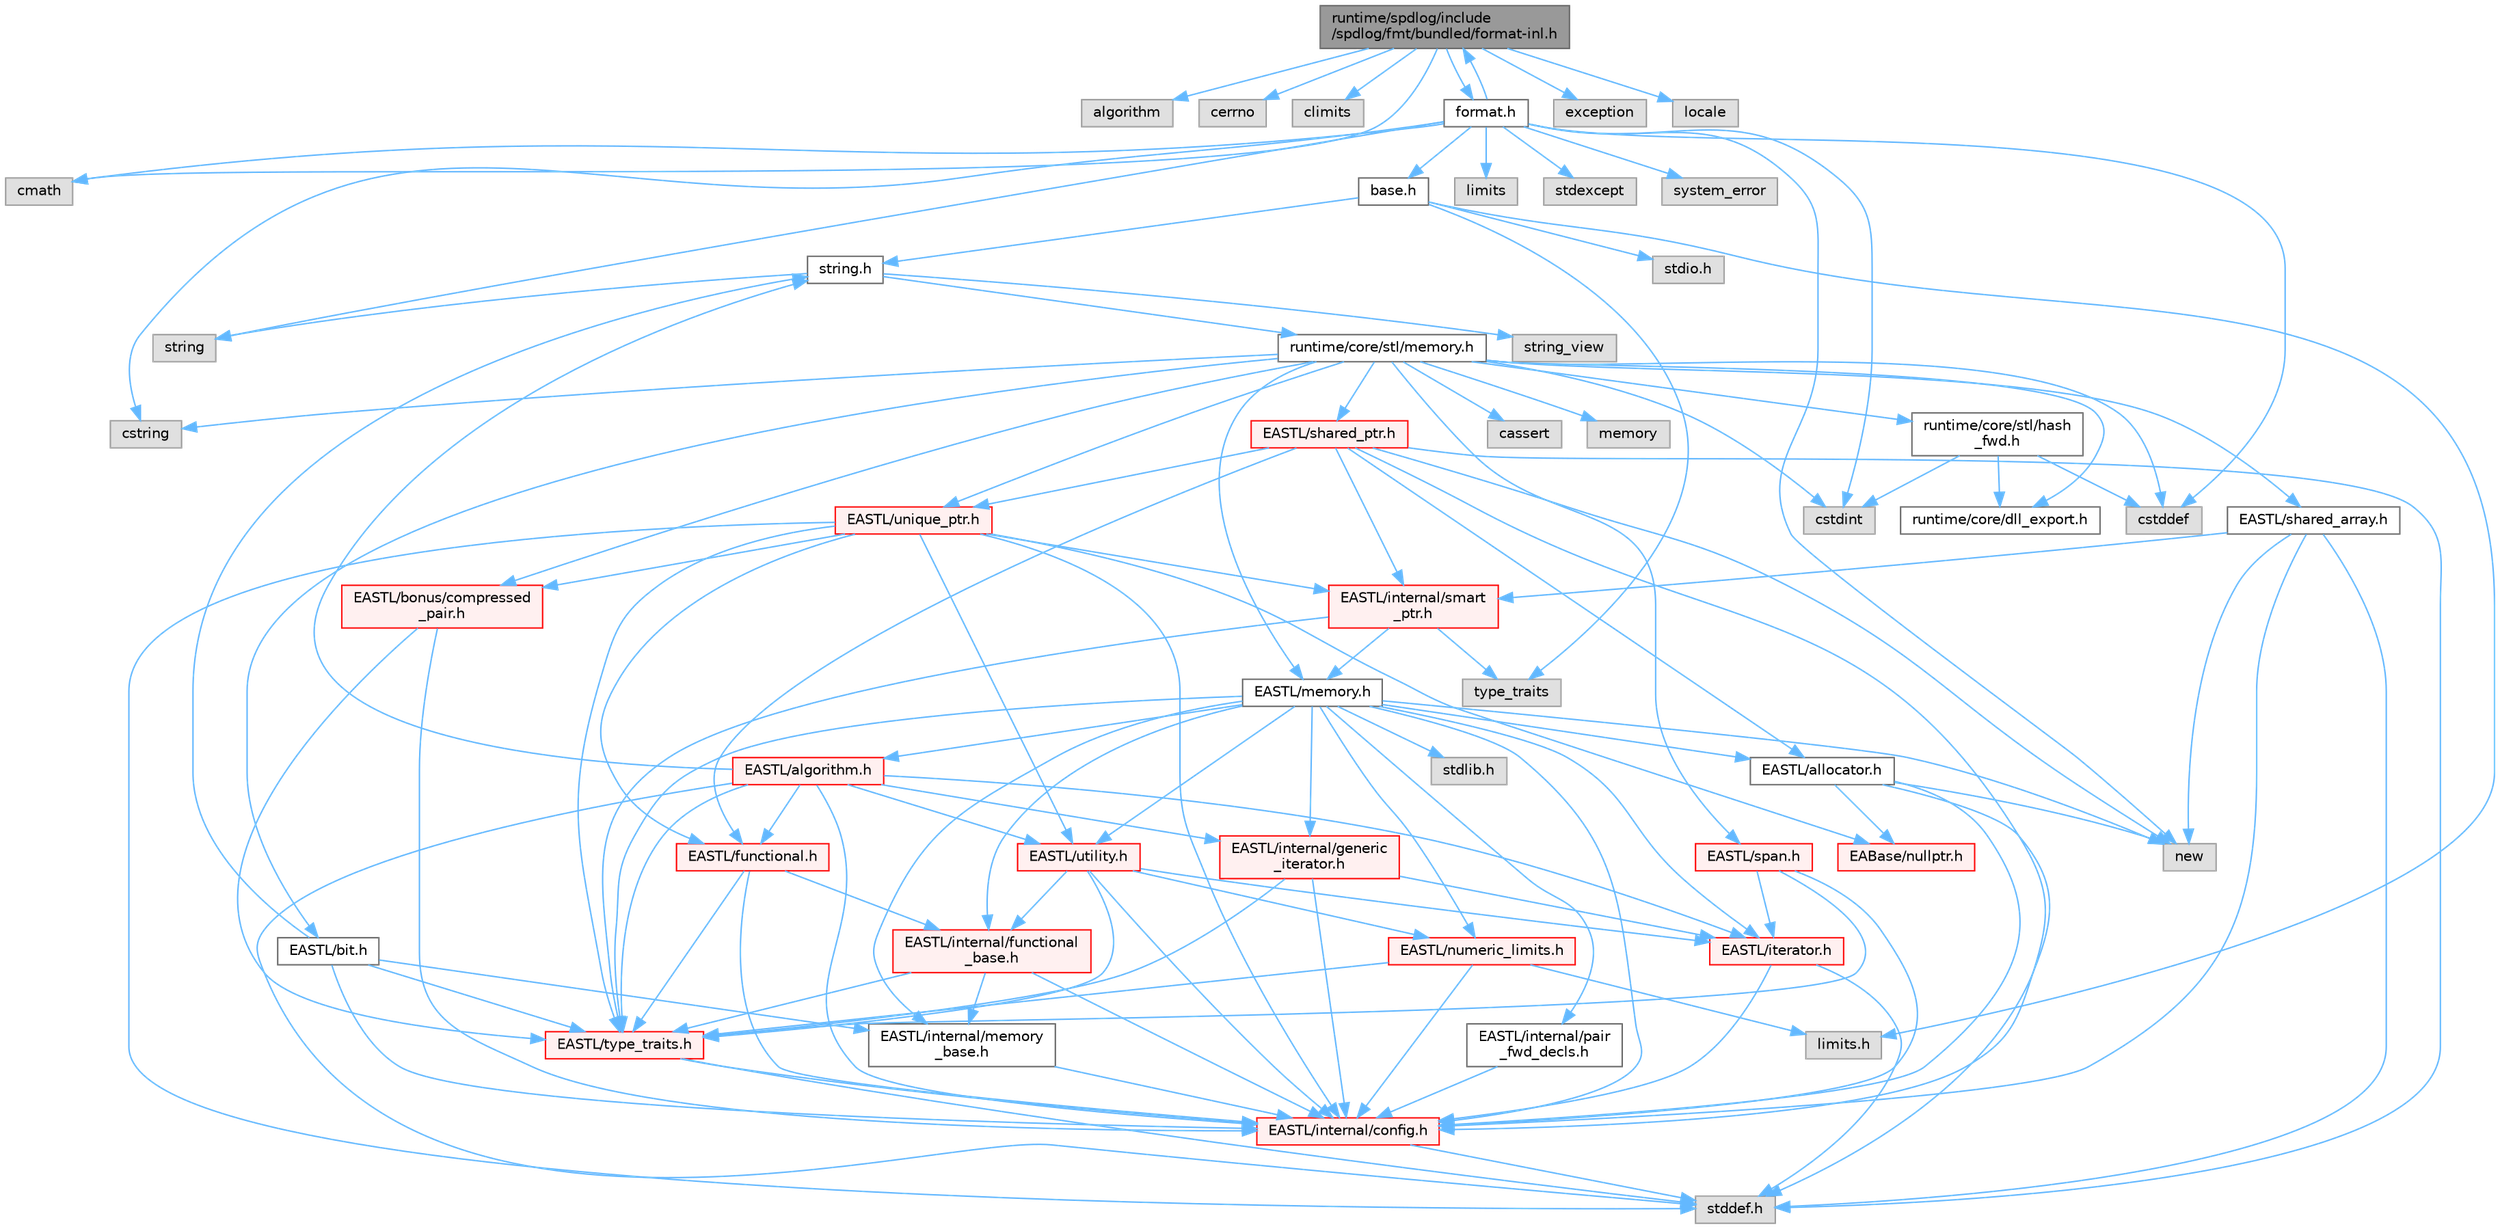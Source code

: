 digraph "runtime/spdlog/include/spdlog/fmt/bundled/format-inl.h"
{
 // LATEX_PDF_SIZE
  bgcolor="transparent";
  edge [fontname=Helvetica,fontsize=10,labelfontname=Helvetica,labelfontsize=10];
  node [fontname=Helvetica,fontsize=10,shape=box,height=0.2,width=0.4];
  Node1 [id="Node000001",label="runtime/spdlog/include\l/spdlog/fmt/bundled/format-inl.h",height=0.2,width=0.4,color="gray40", fillcolor="grey60", style="filled", fontcolor="black",tooltip=" "];
  Node1 -> Node2 [id="edge1_Node000001_Node000002",color="steelblue1",style="solid",tooltip=" "];
  Node2 [id="Node000002",label="algorithm",height=0.2,width=0.4,color="grey60", fillcolor="#E0E0E0", style="filled",tooltip=" "];
  Node1 -> Node3 [id="edge2_Node000001_Node000003",color="steelblue1",style="solid",tooltip=" "];
  Node3 [id="Node000003",label="cerrno",height=0.2,width=0.4,color="grey60", fillcolor="#E0E0E0", style="filled",tooltip=" "];
  Node1 -> Node4 [id="edge3_Node000001_Node000004",color="steelblue1",style="solid",tooltip=" "];
  Node4 [id="Node000004",label="climits",height=0.2,width=0.4,color="grey60", fillcolor="#E0E0E0", style="filled",tooltip=" "];
  Node1 -> Node5 [id="edge4_Node000001_Node000005",color="steelblue1",style="solid",tooltip=" "];
  Node5 [id="Node000005",label="cmath",height=0.2,width=0.4,color="grey60", fillcolor="#E0E0E0", style="filled",tooltip=" "];
  Node1 -> Node6 [id="edge5_Node000001_Node000006",color="steelblue1",style="solid",tooltip=" "];
  Node6 [id="Node000006",label="exception",height=0.2,width=0.4,color="grey60", fillcolor="#E0E0E0", style="filled",tooltip=" "];
  Node1 -> Node7 [id="edge6_Node000001_Node000007",color="steelblue1",style="solid",tooltip=" "];
  Node7 [id="Node000007",label="format.h",height=0.2,width=0.4,color="grey40", fillcolor="white", style="filled",URL="$spdlog_2include_2spdlog_2fmt_2bundled_2format_8h.html",tooltip=" "];
  Node7 -> Node8 [id="edge7_Node000007_Node000008",color="steelblue1",style="solid",tooltip=" "];
  Node8 [id="Node000008",label="base.h",height=0.2,width=0.4,color="grey40", fillcolor="white", style="filled",URL="$base_8h.html",tooltip=" "];
  Node8 -> Node9 [id="edge8_Node000008_Node000009",color="steelblue1",style="solid",tooltip=" "];
  Node9 [id="Node000009",label="limits.h",height=0.2,width=0.4,color="grey60", fillcolor="#E0E0E0", style="filled",tooltip=" "];
  Node8 -> Node10 [id="edge9_Node000008_Node000010",color="steelblue1",style="solid",tooltip=" "];
  Node10 [id="Node000010",label="stdio.h",height=0.2,width=0.4,color="grey60", fillcolor="#E0E0E0", style="filled",tooltip=" "];
  Node8 -> Node11 [id="edge10_Node000008_Node000011",color="steelblue1",style="solid",tooltip=" "];
  Node11 [id="Node000011",label="string.h",height=0.2,width=0.4,color="grey40", fillcolor="white", style="filled",URL="$string_8h.html",tooltip=" "];
  Node11 -> Node12 [id="edge11_Node000011_Node000012",color="steelblue1",style="solid",tooltip=" "];
  Node12 [id="Node000012",label="string",height=0.2,width=0.4,color="grey60", fillcolor="#E0E0E0", style="filled",tooltip=" "];
  Node11 -> Node13 [id="edge12_Node000011_Node000013",color="steelblue1",style="solid",tooltip=" "];
  Node13 [id="Node000013",label="string_view",height=0.2,width=0.4,color="grey60", fillcolor="#E0E0E0", style="filled",tooltip=" "];
  Node11 -> Node14 [id="edge13_Node000011_Node000014",color="steelblue1",style="solid",tooltip=" "];
  Node14 [id="Node000014",label="runtime/core/stl/memory.h",height=0.2,width=0.4,color="grey40", fillcolor="white", style="filled",URL="$core_2stl_2memory_8h.html",tooltip=" "];
  Node14 -> Node15 [id="edge14_Node000014_Node000015",color="steelblue1",style="solid",tooltip=" "];
  Node15 [id="Node000015",label="cstddef",height=0.2,width=0.4,color="grey60", fillcolor="#E0E0E0", style="filled",tooltip=" "];
  Node14 -> Node16 [id="edge15_Node000014_Node000016",color="steelblue1",style="solid",tooltip=" "];
  Node16 [id="Node000016",label="cstdint",height=0.2,width=0.4,color="grey60", fillcolor="#E0E0E0", style="filled",tooltip=" "];
  Node14 -> Node17 [id="edge16_Node000014_Node000017",color="steelblue1",style="solid",tooltip=" "];
  Node17 [id="Node000017",label="cassert",height=0.2,width=0.4,color="grey60", fillcolor="#E0E0E0", style="filled",tooltip=" "];
  Node14 -> Node18 [id="edge17_Node000014_Node000018",color="steelblue1",style="solid",tooltip=" "];
  Node18 [id="Node000018",label="memory",height=0.2,width=0.4,color="grey60", fillcolor="#E0E0E0", style="filled",tooltip=" "];
  Node14 -> Node19 [id="edge18_Node000014_Node000019",color="steelblue1",style="solid",tooltip=" "];
  Node19 [id="Node000019",label="cstring",height=0.2,width=0.4,color="grey60", fillcolor="#E0E0E0", style="filled",tooltip=" "];
  Node14 -> Node20 [id="edge19_Node000014_Node000020",color="steelblue1",style="solid",tooltip=" "];
  Node20 [id="Node000020",label="EASTL/bit.h",height=0.2,width=0.4,color="grey40", fillcolor="white", style="filled",URL="$bit_8h.html",tooltip=" "];
  Node20 -> Node21 [id="edge20_Node000020_Node000021",color="steelblue1",style="solid",tooltip=" "];
  Node21 [id="Node000021",label="EASTL/internal/config.h",height=0.2,width=0.4,color="red", fillcolor="#FFF0F0", style="filled",URL="$config_8h.html",tooltip=" "];
  Node21 -> Node29 [id="edge21_Node000021_Node000029",color="steelblue1",style="solid",tooltip=" "];
  Node29 [id="Node000029",label="stddef.h",height=0.2,width=0.4,color="grey60", fillcolor="#E0E0E0", style="filled",tooltip=" "];
  Node20 -> Node30 [id="edge22_Node000020_Node000030",color="steelblue1",style="solid",tooltip=" "];
  Node30 [id="Node000030",label="EASTL/internal/memory\l_base.h",height=0.2,width=0.4,color="grey40", fillcolor="white", style="filled",URL="$memory__base_8h.html",tooltip=" "];
  Node30 -> Node21 [id="edge23_Node000030_Node000021",color="steelblue1",style="solid",tooltip=" "];
  Node20 -> Node31 [id="edge24_Node000020_Node000031",color="steelblue1",style="solid",tooltip=" "];
  Node31 [id="Node000031",label="EASTL/type_traits.h",height=0.2,width=0.4,color="red", fillcolor="#FFF0F0", style="filled",URL="$_e_a_s_t_l_2include_2_e_a_s_t_l_2type__traits_8h.html",tooltip=" "];
  Node31 -> Node21 [id="edge25_Node000031_Node000021",color="steelblue1",style="solid",tooltip=" "];
  Node31 -> Node29 [id="edge26_Node000031_Node000029",color="steelblue1",style="solid",tooltip=" "];
  Node20 -> Node11 [id="edge27_Node000020_Node000011",color="steelblue1",style="solid",tooltip=" "];
  Node14 -> Node40 [id="edge28_Node000014_Node000040",color="steelblue1",style="solid",tooltip=" "];
  Node40 [id="Node000040",label="EASTL/memory.h",height=0.2,width=0.4,color="grey40", fillcolor="white", style="filled",URL="$_e_a_s_t_l_2include_2_e_a_s_t_l_2memory_8h.html",tooltip=" "];
  Node40 -> Node21 [id="edge29_Node000040_Node000021",color="steelblue1",style="solid",tooltip=" "];
  Node40 -> Node30 [id="edge30_Node000040_Node000030",color="steelblue1",style="solid",tooltip=" "];
  Node40 -> Node41 [id="edge31_Node000040_Node000041",color="steelblue1",style="solid",tooltip=" "];
  Node41 [id="Node000041",label="EASTL/internal/generic\l_iterator.h",height=0.2,width=0.4,color="red", fillcolor="#FFF0F0", style="filled",URL="$generic__iterator_8h.html",tooltip=" "];
  Node41 -> Node21 [id="edge32_Node000041_Node000021",color="steelblue1",style="solid",tooltip=" "];
  Node41 -> Node42 [id="edge33_Node000041_Node000042",color="steelblue1",style="solid",tooltip=" "];
  Node42 [id="Node000042",label="EASTL/iterator.h",height=0.2,width=0.4,color="red", fillcolor="#FFF0F0", style="filled",URL="$_e_a_s_t_l_2include_2_e_a_s_t_l_2iterator_8h.html",tooltip=" "];
  Node42 -> Node21 [id="edge34_Node000042_Node000021",color="steelblue1",style="solid",tooltip=" "];
  Node42 -> Node29 [id="edge35_Node000042_Node000029",color="steelblue1",style="solid",tooltip=" "];
  Node41 -> Node31 [id="edge36_Node000041_Node000031",color="steelblue1",style="solid",tooltip=" "];
  Node40 -> Node45 [id="edge37_Node000040_Node000045",color="steelblue1",style="solid",tooltip=" "];
  Node45 [id="Node000045",label="EASTL/internal/pair\l_fwd_decls.h",height=0.2,width=0.4,color="grey40", fillcolor="white", style="filled",URL="$pair__fwd__decls_8h.html",tooltip=" "];
  Node45 -> Node21 [id="edge38_Node000045_Node000021",color="steelblue1",style="solid",tooltip=" "];
  Node40 -> Node46 [id="edge39_Node000040_Node000046",color="steelblue1",style="solid",tooltip=" "];
  Node46 [id="Node000046",label="EASTL/internal/functional\l_base.h",height=0.2,width=0.4,color="red", fillcolor="#FFF0F0", style="filled",URL="$functional__base_8h.html",tooltip=" "];
  Node46 -> Node21 [id="edge40_Node000046_Node000021",color="steelblue1",style="solid",tooltip=" "];
  Node46 -> Node30 [id="edge41_Node000046_Node000030",color="steelblue1",style="solid",tooltip=" "];
  Node46 -> Node31 [id="edge42_Node000046_Node000031",color="steelblue1",style="solid",tooltip=" "];
  Node40 -> Node47 [id="edge43_Node000040_Node000047",color="steelblue1",style="solid",tooltip=" "];
  Node47 [id="Node000047",label="EASTL/algorithm.h",height=0.2,width=0.4,color="red", fillcolor="#FFF0F0", style="filled",URL="$_e_a_s_t_l_2include_2_e_a_s_t_l_2algorithm_8h.html",tooltip=" "];
  Node47 -> Node21 [id="edge44_Node000047_Node000021",color="steelblue1",style="solid",tooltip=" "];
  Node47 -> Node31 [id="edge45_Node000047_Node000031",color="steelblue1",style="solid",tooltip=" "];
  Node47 -> Node42 [id="edge46_Node000047_Node000042",color="steelblue1",style="solid",tooltip=" "];
  Node47 -> Node50 [id="edge47_Node000047_Node000050",color="steelblue1",style="solid",tooltip=" "];
  Node50 [id="Node000050",label="EASTL/functional.h",height=0.2,width=0.4,color="red", fillcolor="#FFF0F0", style="filled",URL="$_e_a_s_t_l_2include_2_e_a_s_t_l_2functional_8h.html",tooltip=" "];
  Node50 -> Node21 [id="edge48_Node000050_Node000021",color="steelblue1",style="solid",tooltip=" "];
  Node50 -> Node31 [id="edge49_Node000050_Node000031",color="steelblue1",style="solid",tooltip=" "];
  Node50 -> Node46 [id="edge50_Node000050_Node000046",color="steelblue1",style="solid",tooltip=" "];
  Node47 -> Node57 [id="edge51_Node000047_Node000057",color="steelblue1",style="solid",tooltip=" "];
  Node57 [id="Node000057",label="EASTL/utility.h",height=0.2,width=0.4,color="red", fillcolor="#FFF0F0", style="filled",URL="$_e_a_s_t_l_2include_2_e_a_s_t_l_2utility_8h.html",tooltip=" "];
  Node57 -> Node21 [id="edge52_Node000057_Node000021",color="steelblue1",style="solid",tooltip=" "];
  Node57 -> Node31 [id="edge53_Node000057_Node000031",color="steelblue1",style="solid",tooltip=" "];
  Node57 -> Node42 [id="edge54_Node000057_Node000042",color="steelblue1",style="solid",tooltip=" "];
  Node57 -> Node58 [id="edge55_Node000057_Node000058",color="steelblue1",style="solid",tooltip=" "];
  Node58 [id="Node000058",label="EASTL/numeric_limits.h",height=0.2,width=0.4,color="red", fillcolor="#FFF0F0", style="filled",URL="$numeric__limits_8h.html",tooltip=" "];
  Node58 -> Node21 [id="edge56_Node000058_Node000021",color="steelblue1",style="solid",tooltip=" "];
  Node58 -> Node31 [id="edge57_Node000058_Node000031",color="steelblue1",style="solid",tooltip=" "];
  Node58 -> Node9 [id="edge58_Node000058_Node000009",color="steelblue1",style="solid",tooltip=" "];
  Node57 -> Node46 [id="edge59_Node000057_Node000046",color="steelblue1",style="solid",tooltip=" "];
  Node47 -> Node41 [id="edge60_Node000047_Node000041",color="steelblue1",style="solid",tooltip=" "];
  Node47 -> Node29 [id="edge61_Node000047_Node000029",color="steelblue1",style="solid",tooltip=" "];
  Node47 -> Node11 [id="edge62_Node000047_Node000011",color="steelblue1",style="solid",tooltip=" "];
  Node40 -> Node31 [id="edge63_Node000040_Node000031",color="steelblue1",style="solid",tooltip=" "];
  Node40 -> Node54 [id="edge64_Node000040_Node000054",color="steelblue1",style="solid",tooltip=" "];
  Node54 [id="Node000054",label="EASTL/allocator.h",height=0.2,width=0.4,color="grey40", fillcolor="white", style="filled",URL="$allocator_8h.html",tooltip=" "];
  Node54 -> Node21 [id="edge65_Node000054_Node000021",color="steelblue1",style="solid",tooltip=" "];
  Node54 -> Node33 [id="edge66_Node000054_Node000033",color="steelblue1",style="solid",tooltip=" "];
  Node33 [id="Node000033",label="EABase/nullptr.h",height=0.2,width=0.4,color="red", fillcolor="#FFF0F0", style="filled",URL="$nullptr_8h.html",tooltip=" "];
  Node54 -> Node29 [id="edge67_Node000054_Node000029",color="steelblue1",style="solid",tooltip=" "];
  Node54 -> Node55 [id="edge68_Node000054_Node000055",color="steelblue1",style="solid",tooltip=" "];
  Node55 [id="Node000055",label="new",height=0.2,width=0.4,color="grey60", fillcolor="#E0E0E0", style="filled",tooltip=" "];
  Node40 -> Node42 [id="edge69_Node000040_Node000042",color="steelblue1",style="solid",tooltip=" "];
  Node40 -> Node57 [id="edge70_Node000040_Node000057",color="steelblue1",style="solid",tooltip=" "];
  Node40 -> Node58 [id="edge71_Node000040_Node000058",color="steelblue1",style="solid",tooltip=" "];
  Node40 -> Node67 [id="edge72_Node000040_Node000067",color="steelblue1",style="solid",tooltip=" "];
  Node67 [id="Node000067",label="stdlib.h",height=0.2,width=0.4,color="grey60", fillcolor="#E0E0E0", style="filled",tooltip=" "];
  Node40 -> Node55 [id="edge73_Node000040_Node000055",color="steelblue1",style="solid",tooltip=" "];
  Node14 -> Node68 [id="edge74_Node000014_Node000068",color="steelblue1",style="solid",tooltip=" "];
  Node68 [id="Node000068",label="EASTL/shared_array.h",height=0.2,width=0.4,color="grey40", fillcolor="white", style="filled",URL="$shared__array_8h.html",tooltip=" "];
  Node68 -> Node21 [id="edge75_Node000068_Node000021",color="steelblue1",style="solid",tooltip=" "];
  Node68 -> Node69 [id="edge76_Node000068_Node000069",color="steelblue1",style="solid",tooltip=" "];
  Node69 [id="Node000069",label="EASTL/internal/smart\l_ptr.h",height=0.2,width=0.4,color="red", fillcolor="#FFF0F0", style="filled",URL="$smart__ptr_8h.html",tooltip=" "];
  Node69 -> Node70 [id="edge77_Node000069_Node000070",color="steelblue1",style="solid",tooltip=" "];
  Node70 [id="Node000070",label="type_traits",height=0.2,width=0.4,color="grey60", fillcolor="#E0E0E0", style="filled",tooltip=" "];
  Node69 -> Node40 [id="edge78_Node000069_Node000040",color="steelblue1",style="solid",tooltip=" "];
  Node69 -> Node31 [id="edge79_Node000069_Node000031",color="steelblue1",style="solid",tooltip=" "];
  Node68 -> Node55 [id="edge80_Node000068_Node000055",color="steelblue1",style="solid",tooltip=" "];
  Node68 -> Node29 [id="edge81_Node000068_Node000029",color="steelblue1",style="solid",tooltip=" "];
  Node14 -> Node71 [id="edge82_Node000014_Node000071",color="steelblue1",style="solid",tooltip=" "];
  Node71 [id="Node000071",label="EASTL/unique_ptr.h",height=0.2,width=0.4,color="red", fillcolor="#FFF0F0", style="filled",URL="$unique__ptr_8h.html",tooltip=" "];
  Node71 -> Node33 [id="edge83_Node000071_Node000033",color="steelblue1",style="solid",tooltip=" "];
  Node71 -> Node72 [id="edge84_Node000071_Node000072",color="steelblue1",style="solid",tooltip=" "];
  Node72 [id="Node000072",label="EASTL/bonus/compressed\l_pair.h",height=0.2,width=0.4,color="red", fillcolor="#FFF0F0", style="filled",URL="$compressed__pair_8h.html",tooltip=" "];
  Node72 -> Node21 [id="edge85_Node000072_Node000021",color="steelblue1",style="solid",tooltip=" "];
  Node72 -> Node31 [id="edge86_Node000072_Node000031",color="steelblue1",style="solid",tooltip=" "];
  Node71 -> Node50 [id="edge87_Node000071_Node000050",color="steelblue1",style="solid",tooltip=" "];
  Node71 -> Node21 [id="edge88_Node000071_Node000021",color="steelblue1",style="solid",tooltip=" "];
  Node71 -> Node69 [id="edge89_Node000071_Node000069",color="steelblue1",style="solid",tooltip=" "];
  Node71 -> Node31 [id="edge90_Node000071_Node000031",color="steelblue1",style="solid",tooltip=" "];
  Node71 -> Node57 [id="edge91_Node000071_Node000057",color="steelblue1",style="solid",tooltip=" "];
  Node71 -> Node29 [id="edge92_Node000071_Node000029",color="steelblue1",style="solid",tooltip=" "];
  Node14 -> Node74 [id="edge93_Node000014_Node000074",color="steelblue1",style="solid",tooltip=" "];
  Node74 [id="Node000074",label="EASTL/shared_ptr.h",height=0.2,width=0.4,color="red", fillcolor="#FFF0F0", style="filled",URL="$shared__ptr_8h.html",tooltip=" "];
  Node74 -> Node21 [id="edge94_Node000074_Node000021",color="steelblue1",style="solid",tooltip=" "];
  Node74 -> Node69 [id="edge95_Node000074_Node000069",color="steelblue1",style="solid",tooltip=" "];
  Node74 -> Node71 [id="edge96_Node000074_Node000071",color="steelblue1",style="solid",tooltip=" "];
  Node74 -> Node50 [id="edge97_Node000074_Node000050",color="steelblue1",style="solid",tooltip=" "];
  Node74 -> Node54 [id="edge98_Node000074_Node000054",color="steelblue1",style="solid",tooltip=" "];
  Node74 -> Node55 [id="edge99_Node000074_Node000055",color="steelblue1",style="solid",tooltip=" "];
  Node74 -> Node29 [id="edge100_Node000074_Node000029",color="steelblue1",style="solid",tooltip=" "];
  Node14 -> Node154 [id="edge101_Node000014_Node000154",color="steelblue1",style="solid",tooltip=" "];
  Node154 [id="Node000154",label="EASTL/span.h",height=0.2,width=0.4,color="red", fillcolor="#FFF0F0", style="filled",URL="$span_8h.html",tooltip=" "];
  Node154 -> Node21 [id="edge102_Node000154_Node000021",color="steelblue1",style="solid",tooltip=" "];
  Node154 -> Node31 [id="edge103_Node000154_Node000031",color="steelblue1",style="solid",tooltip=" "];
  Node154 -> Node42 [id="edge104_Node000154_Node000042",color="steelblue1",style="solid",tooltip=" "];
  Node14 -> Node72 [id="edge105_Node000014_Node000072",color="steelblue1",style="solid",tooltip=" "];
  Node14 -> Node157 [id="edge106_Node000014_Node000157",color="steelblue1",style="solid",tooltip=" "];
  Node157 [id="Node000157",label="runtime/core/dll_export.h",height=0.2,width=0.4,color="grey40", fillcolor="white", style="filled",URL="$dll__export_8h.html",tooltip=" "];
  Node14 -> Node158 [id="edge107_Node000014_Node000158",color="steelblue1",style="solid",tooltip=" "];
  Node158 [id="Node000158",label="runtime/core/stl/hash\l_fwd.h",height=0.2,width=0.4,color="grey40", fillcolor="white", style="filled",URL="$hash__fwd_8h.html",tooltip=" "];
  Node158 -> Node15 [id="edge108_Node000158_Node000015",color="steelblue1",style="solid",tooltip=" "];
  Node158 -> Node16 [id="edge109_Node000158_Node000016",color="steelblue1",style="solid",tooltip=" "];
  Node158 -> Node157 [id="edge110_Node000158_Node000157",color="steelblue1",style="solid",tooltip=" "];
  Node8 -> Node70 [id="edge111_Node000008_Node000070",color="steelblue1",style="solid",tooltip=" "];
  Node7 -> Node5 [id="edge112_Node000007_Node000005",color="steelblue1",style="solid",tooltip=" "];
  Node7 -> Node15 [id="edge113_Node000007_Node000015",color="steelblue1",style="solid",tooltip=" "];
  Node7 -> Node16 [id="edge114_Node000007_Node000016",color="steelblue1",style="solid",tooltip=" "];
  Node7 -> Node19 [id="edge115_Node000007_Node000019",color="steelblue1",style="solid",tooltip=" "];
  Node7 -> Node159 [id="edge116_Node000007_Node000159",color="steelblue1",style="solid",tooltip=" "];
  Node159 [id="Node000159",label="limits",height=0.2,width=0.4,color="grey60", fillcolor="#E0E0E0", style="filled",tooltip=" "];
  Node7 -> Node55 [id="edge117_Node000007_Node000055",color="steelblue1",style="solid",tooltip=" "];
  Node7 -> Node160 [id="edge118_Node000007_Node000160",color="steelblue1",style="solid",tooltip=" "];
  Node160 [id="Node000160",label="stdexcept",height=0.2,width=0.4,color="grey60", fillcolor="#E0E0E0", style="filled",tooltip=" "];
  Node7 -> Node12 [id="edge119_Node000007_Node000012",color="steelblue1",style="solid",tooltip=" "];
  Node7 -> Node161 [id="edge120_Node000007_Node000161",color="steelblue1",style="solid",tooltip=" "];
  Node161 [id="Node000161",label="system_error",height=0.2,width=0.4,color="grey60", fillcolor="#E0E0E0", style="filled",tooltip=" "];
  Node7 -> Node1 [id="edge121_Node000007_Node000001",color="steelblue1",style="solid",tooltip=" "];
  Node1 -> Node162 [id="edge122_Node000001_Node000162",color="steelblue1",style="solid",tooltip=" "];
  Node162 [id="Node000162",label="locale",height=0.2,width=0.4,color="grey60", fillcolor="#E0E0E0", style="filled",tooltip=" "];
}
